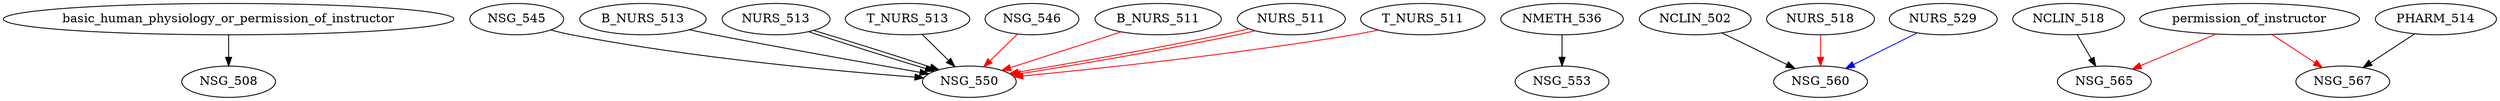 digraph G {
    edge [color=black];
    basic_human_physiology_or_permission_of_instructor -> NSG_508;
    edge [color=black];
    NSG_545 -> NSG_550;
    B_NURS_513 -> NSG_550;
    NURS_513 -> NSG_550;
    T_NURS_513 -> NSG_550;
    NURS_513 -> NSG_550;
    edge [color=red];
    NSG_546 -> NSG_550;
    B_NURS_511 -> NSG_550;
    NURS_511 -> NSG_550;
    T_NURS_511 -> NSG_550;
    NURS_511 -> NSG_550;
    edge [color=black];
    NMETH_536 -> NSG_553;
    edge [color=black];
    NCLIN_502 -> NSG_560;
    edge [color=red];
    NURS_518 -> NSG_560;
    edge [color=blue];
    NURS_529 -> NSG_560;
    edge [color=black];
    NCLIN_518 -> NSG_565;
    edge [color=red];
    permission_of_instructor -> NSG_565;
    edge [color=black];
    PHARM_514 -> NSG_567;
    edge [color=red];
    permission_of_instructor -> NSG_567;
}
